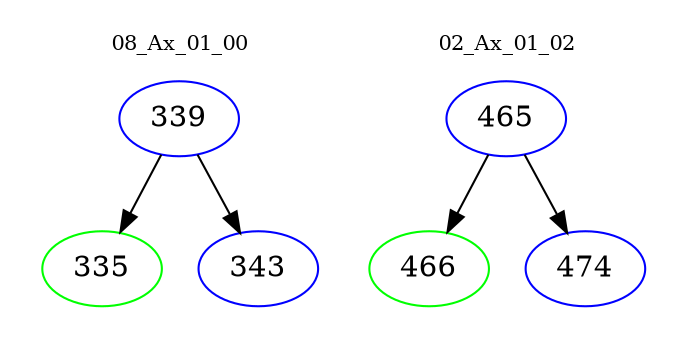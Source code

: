 digraph{
subgraph cluster_0 {
color = white
label = "08_Ax_01_00";
fontsize=10;
T0_339 [label="339", color="blue"]
T0_339 -> T0_335 [color="black"]
T0_335 [label="335", color="green"]
T0_339 -> T0_343 [color="black"]
T0_343 [label="343", color="blue"]
}
subgraph cluster_1 {
color = white
label = "02_Ax_01_02";
fontsize=10;
T1_465 [label="465", color="blue"]
T1_465 -> T1_466 [color="black"]
T1_466 [label="466", color="green"]
T1_465 -> T1_474 [color="black"]
T1_474 [label="474", color="blue"]
}
}
